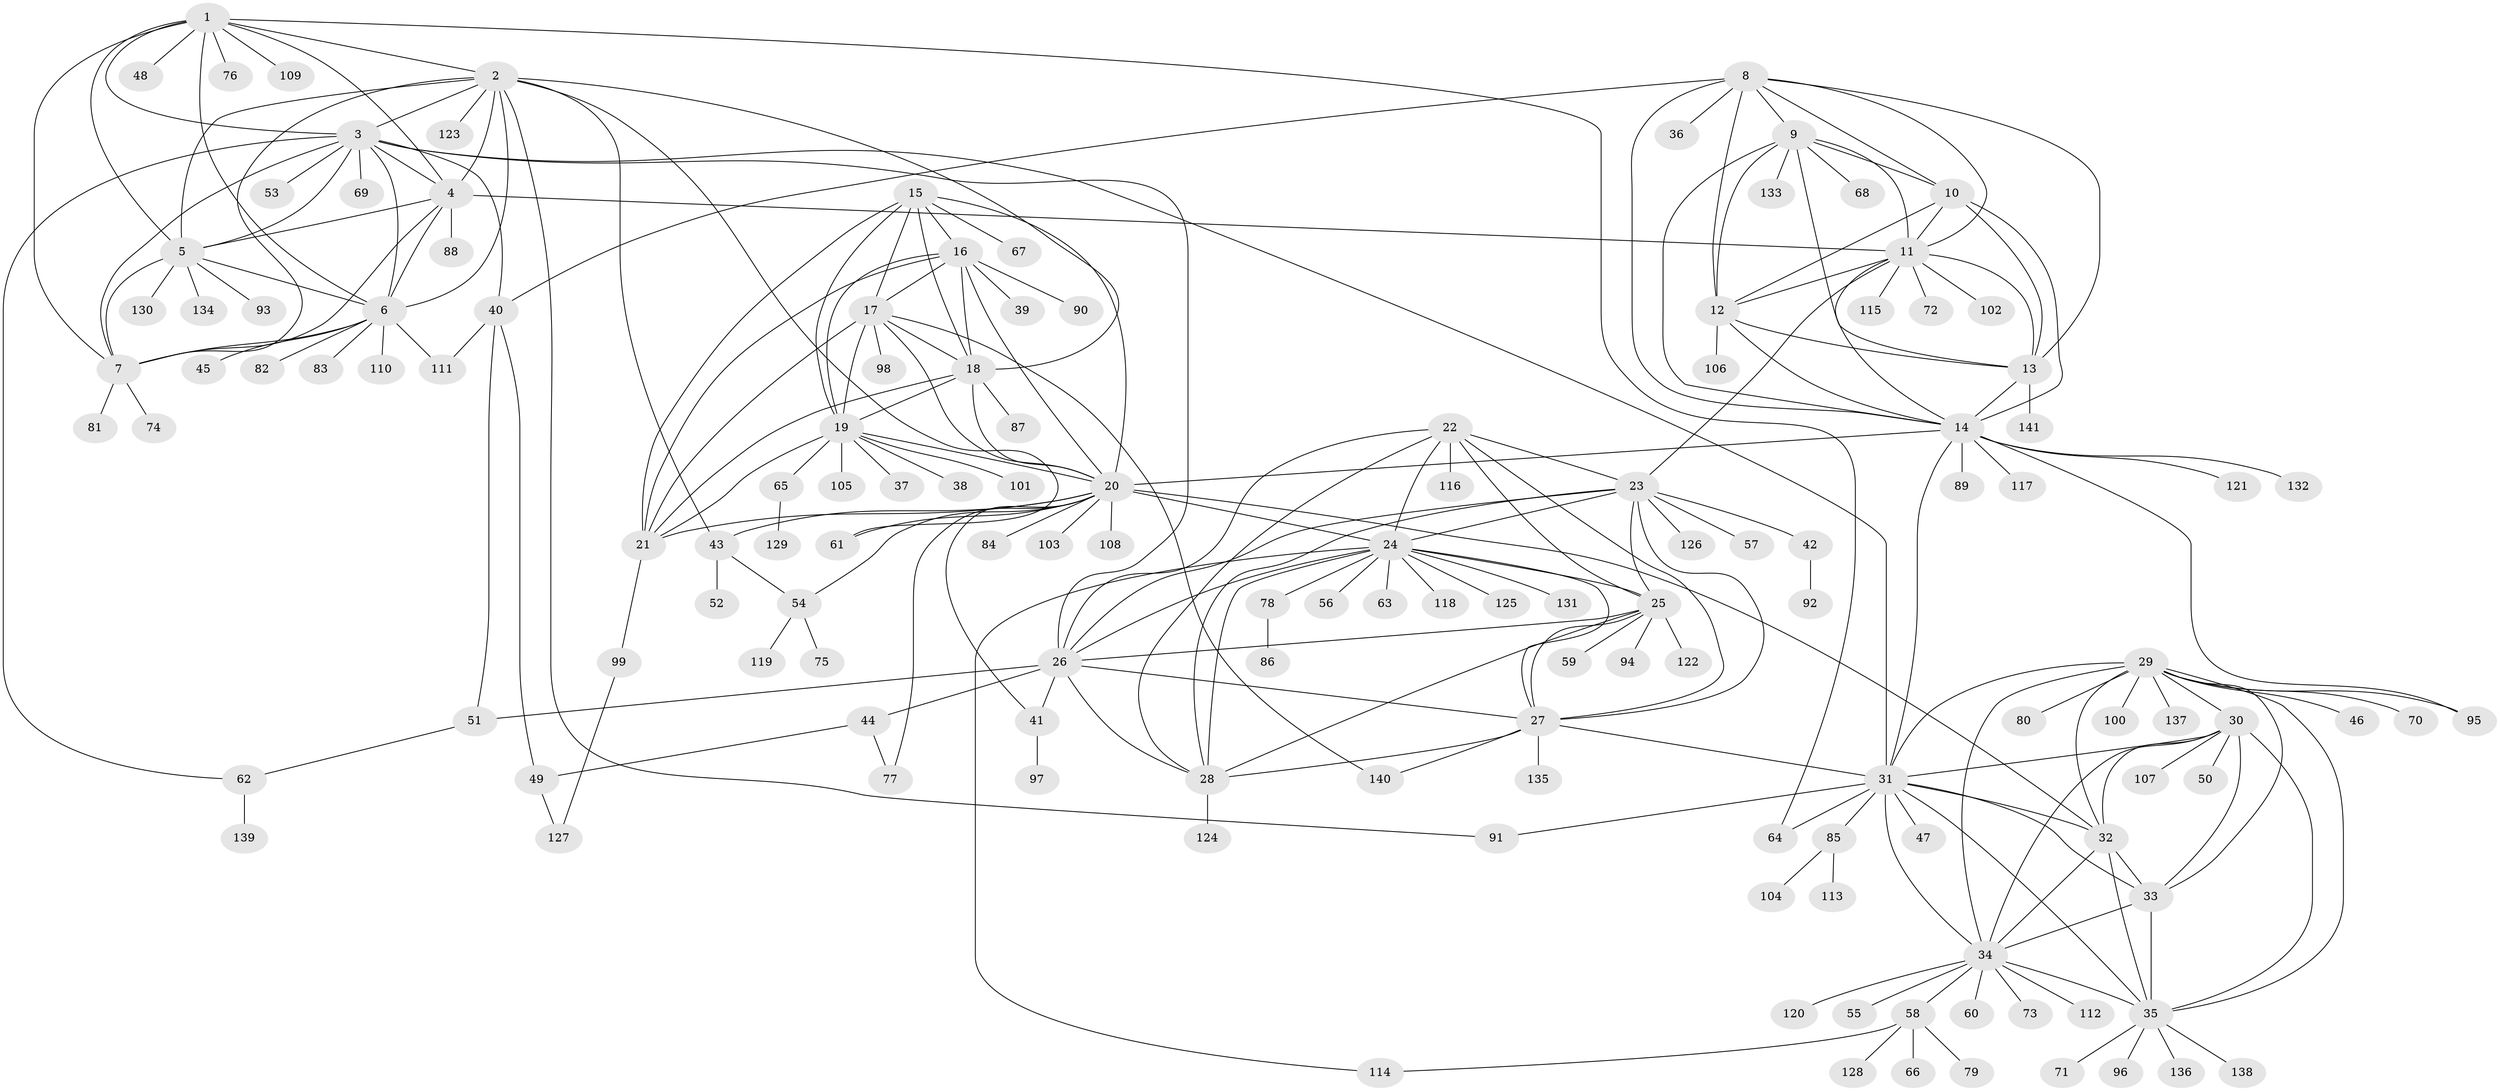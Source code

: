 // coarse degree distribution, {13: 0.017699115044247787, 12: 0.035398230088495575, 6: 0.05309734513274336, 9: 0.02654867256637168, 5: 0.035398230088495575, 8: 0.02654867256637168, 16: 0.008849557522123894, 7: 0.02654867256637168, 10: 0.008849557522123894, 1: 0.6106194690265486, 2: 0.08849557522123894, 3: 0.061946902654867256}
// Generated by graph-tools (version 1.1) at 2025/42/03/06/25 10:42:07]
// undirected, 141 vertices, 237 edges
graph export_dot {
graph [start="1"]
  node [color=gray90,style=filled];
  1;
  2;
  3;
  4;
  5;
  6;
  7;
  8;
  9;
  10;
  11;
  12;
  13;
  14;
  15;
  16;
  17;
  18;
  19;
  20;
  21;
  22;
  23;
  24;
  25;
  26;
  27;
  28;
  29;
  30;
  31;
  32;
  33;
  34;
  35;
  36;
  37;
  38;
  39;
  40;
  41;
  42;
  43;
  44;
  45;
  46;
  47;
  48;
  49;
  50;
  51;
  52;
  53;
  54;
  55;
  56;
  57;
  58;
  59;
  60;
  61;
  62;
  63;
  64;
  65;
  66;
  67;
  68;
  69;
  70;
  71;
  72;
  73;
  74;
  75;
  76;
  77;
  78;
  79;
  80;
  81;
  82;
  83;
  84;
  85;
  86;
  87;
  88;
  89;
  90;
  91;
  92;
  93;
  94;
  95;
  96;
  97;
  98;
  99;
  100;
  101;
  102;
  103;
  104;
  105;
  106;
  107;
  108;
  109;
  110;
  111;
  112;
  113;
  114;
  115;
  116;
  117;
  118;
  119;
  120;
  121;
  122;
  123;
  124;
  125;
  126;
  127;
  128;
  129;
  130;
  131;
  132;
  133;
  134;
  135;
  136;
  137;
  138;
  139;
  140;
  141;
  1 -- 2;
  1 -- 3;
  1 -- 4;
  1 -- 5;
  1 -- 6;
  1 -- 7;
  1 -- 48;
  1 -- 64;
  1 -- 76;
  1 -- 109;
  2 -- 3;
  2 -- 4;
  2 -- 5;
  2 -- 6;
  2 -- 7;
  2 -- 18;
  2 -- 43;
  2 -- 61;
  2 -- 91;
  2 -- 123;
  3 -- 4;
  3 -- 5;
  3 -- 6;
  3 -- 7;
  3 -- 26;
  3 -- 31;
  3 -- 40;
  3 -- 53;
  3 -- 62;
  3 -- 69;
  4 -- 5;
  4 -- 6;
  4 -- 7;
  4 -- 11;
  4 -- 88;
  5 -- 6;
  5 -- 7;
  5 -- 93;
  5 -- 130;
  5 -- 134;
  6 -- 7;
  6 -- 45;
  6 -- 82;
  6 -- 83;
  6 -- 110;
  6 -- 111;
  7 -- 74;
  7 -- 81;
  8 -- 9;
  8 -- 10;
  8 -- 11;
  8 -- 12;
  8 -- 13;
  8 -- 14;
  8 -- 36;
  8 -- 40;
  9 -- 10;
  9 -- 11;
  9 -- 12;
  9 -- 13;
  9 -- 14;
  9 -- 68;
  9 -- 133;
  10 -- 11;
  10 -- 12;
  10 -- 13;
  10 -- 14;
  11 -- 12;
  11 -- 13;
  11 -- 14;
  11 -- 23;
  11 -- 72;
  11 -- 102;
  11 -- 115;
  12 -- 13;
  12 -- 14;
  12 -- 106;
  13 -- 14;
  13 -- 141;
  14 -- 20;
  14 -- 31;
  14 -- 89;
  14 -- 95;
  14 -- 117;
  14 -- 121;
  14 -- 132;
  15 -- 16;
  15 -- 17;
  15 -- 18;
  15 -- 19;
  15 -- 20;
  15 -- 21;
  15 -- 67;
  16 -- 17;
  16 -- 18;
  16 -- 19;
  16 -- 20;
  16 -- 21;
  16 -- 39;
  16 -- 90;
  17 -- 18;
  17 -- 19;
  17 -- 20;
  17 -- 21;
  17 -- 98;
  17 -- 140;
  18 -- 19;
  18 -- 20;
  18 -- 21;
  18 -- 87;
  19 -- 20;
  19 -- 21;
  19 -- 37;
  19 -- 38;
  19 -- 65;
  19 -- 101;
  19 -- 105;
  20 -- 21;
  20 -- 24;
  20 -- 32;
  20 -- 41;
  20 -- 43;
  20 -- 54;
  20 -- 61;
  20 -- 77;
  20 -- 84;
  20 -- 103;
  20 -- 108;
  21 -- 99;
  22 -- 23;
  22 -- 24;
  22 -- 25;
  22 -- 26;
  22 -- 27;
  22 -- 28;
  22 -- 116;
  23 -- 24;
  23 -- 25;
  23 -- 26;
  23 -- 27;
  23 -- 28;
  23 -- 42;
  23 -- 57;
  23 -- 126;
  24 -- 25;
  24 -- 26;
  24 -- 27;
  24 -- 28;
  24 -- 56;
  24 -- 63;
  24 -- 78;
  24 -- 114;
  24 -- 118;
  24 -- 125;
  24 -- 131;
  25 -- 26;
  25 -- 27;
  25 -- 28;
  25 -- 59;
  25 -- 94;
  25 -- 122;
  26 -- 27;
  26 -- 28;
  26 -- 41;
  26 -- 44;
  26 -- 51;
  27 -- 28;
  27 -- 31;
  27 -- 135;
  27 -- 140;
  28 -- 124;
  29 -- 30;
  29 -- 31;
  29 -- 32;
  29 -- 33;
  29 -- 34;
  29 -- 35;
  29 -- 46;
  29 -- 70;
  29 -- 80;
  29 -- 95;
  29 -- 100;
  29 -- 137;
  30 -- 31;
  30 -- 32;
  30 -- 33;
  30 -- 34;
  30 -- 35;
  30 -- 50;
  30 -- 107;
  31 -- 32;
  31 -- 33;
  31 -- 34;
  31 -- 35;
  31 -- 47;
  31 -- 64;
  31 -- 85;
  31 -- 91;
  32 -- 33;
  32 -- 34;
  32 -- 35;
  33 -- 34;
  33 -- 35;
  34 -- 35;
  34 -- 55;
  34 -- 58;
  34 -- 60;
  34 -- 73;
  34 -- 112;
  34 -- 120;
  35 -- 71;
  35 -- 96;
  35 -- 136;
  35 -- 138;
  40 -- 49;
  40 -- 51;
  40 -- 111;
  41 -- 97;
  42 -- 92;
  43 -- 52;
  43 -- 54;
  44 -- 49;
  44 -- 77;
  49 -- 127;
  51 -- 62;
  54 -- 75;
  54 -- 119;
  58 -- 66;
  58 -- 79;
  58 -- 114;
  58 -- 128;
  62 -- 139;
  65 -- 129;
  78 -- 86;
  85 -- 104;
  85 -- 113;
  99 -- 127;
}
